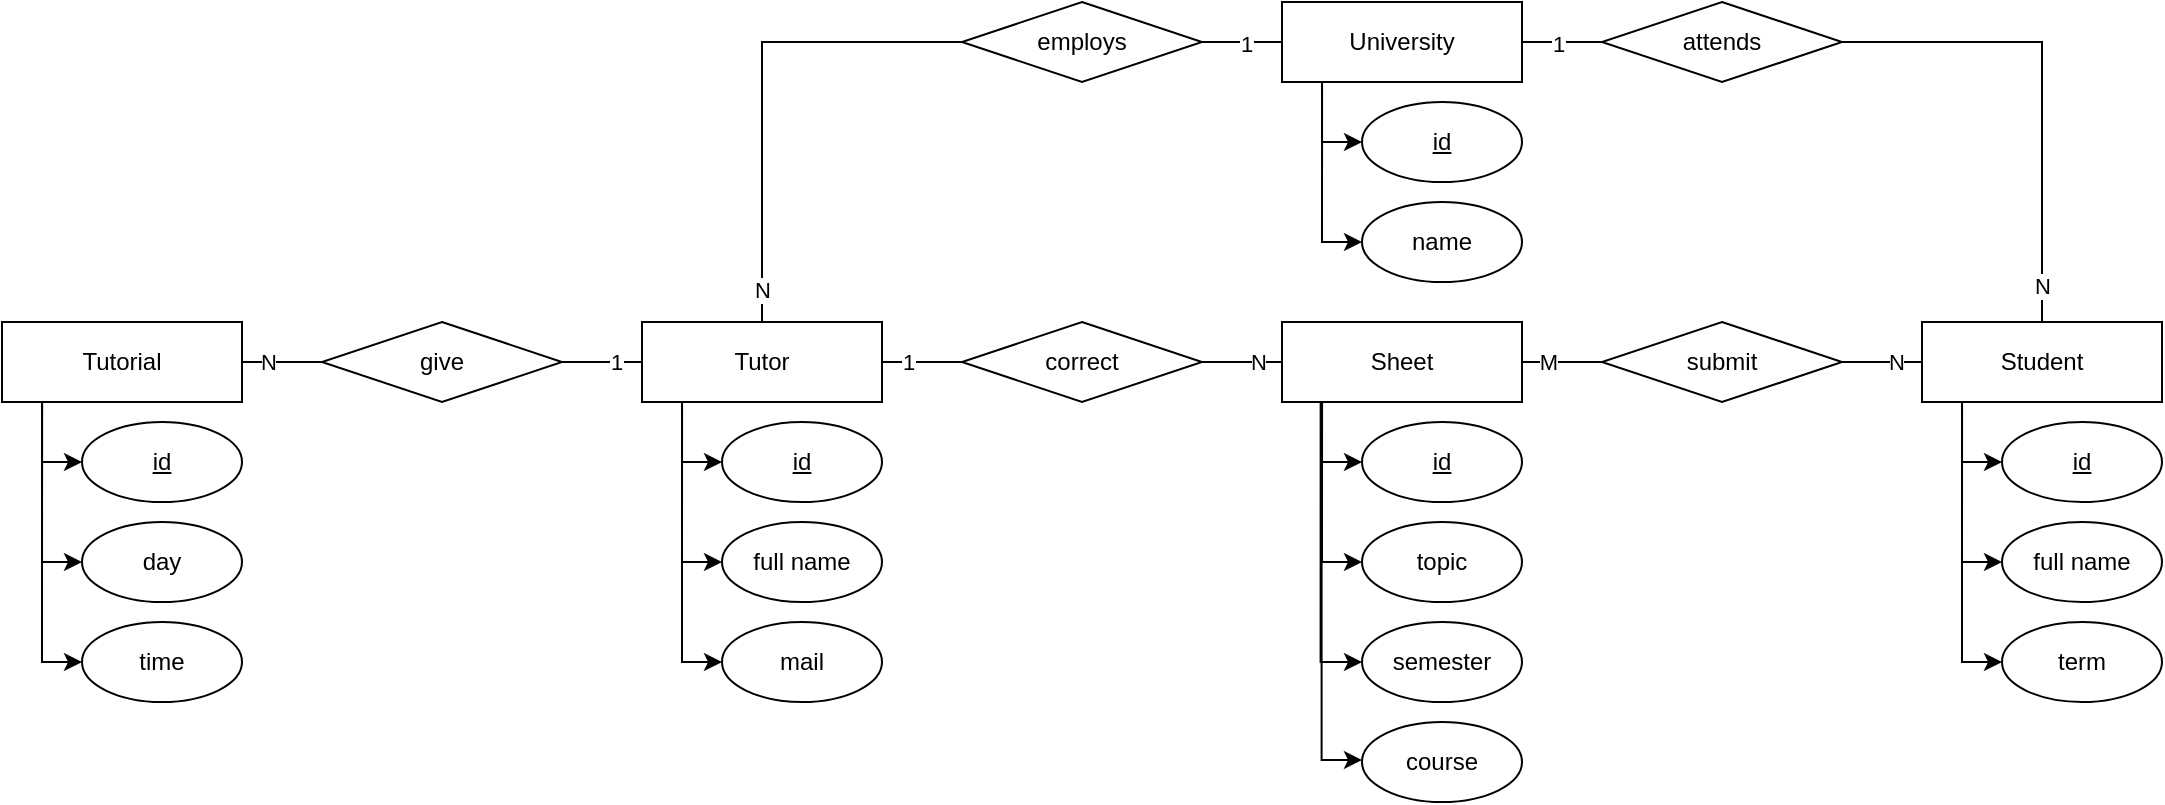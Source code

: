 <mxfile version="24.3.1" type="github">
  <diagram id="R2lEEEUBdFMjLlhIrx00" name="Page-1">
    <mxGraphModel dx="1568" dy="771" grid="1" gridSize="10" guides="1" tooltips="1" connect="1" arrows="1" fold="1" page="1" pageScale="1" pageWidth="850" pageHeight="1100" math="0" shadow="0" extFonts="Permanent Marker^https://fonts.googleapis.com/css?family=Permanent+Marker">
      <root>
        <mxCell id="0" />
        <mxCell id="1" parent="0" />
        <mxCell id="gZ1vzj1ZjjKUgdzOVnLU-6" style="edgeStyle=orthogonalEdgeStyle;rounded=0;orthogonalLoop=1;jettySize=auto;html=1;exitX=0.167;exitY=1.001;exitDx=0;exitDy=0;entryX=0;entryY=0.5;entryDx=0;entryDy=0;exitPerimeter=0;" edge="1" parent="1" source="gZ1vzj1ZjjKUgdzOVnLU-2" target="gZ1vzj1ZjjKUgdzOVnLU-5">
          <mxGeometry relative="1" as="geometry">
            <Array as="points">
              <mxPoint x="60" y="440" />
            </Array>
          </mxGeometry>
        </mxCell>
        <mxCell id="gZ1vzj1ZjjKUgdzOVnLU-7" style="edgeStyle=orthogonalEdgeStyle;rounded=0;orthogonalLoop=1;jettySize=auto;html=1;entryX=0;entryY=0.5;entryDx=0;entryDy=0;" edge="1" parent="1" target="gZ1vzj1ZjjKUgdzOVnLU-4">
          <mxGeometry relative="1" as="geometry">
            <mxPoint x="60" y="360" as="sourcePoint" />
            <Array as="points">
              <mxPoint x="60" y="360" />
              <mxPoint x="60" y="390" />
            </Array>
          </mxGeometry>
        </mxCell>
        <mxCell id="gZ1vzj1ZjjKUgdzOVnLU-24" style="edgeStyle=orthogonalEdgeStyle;rounded=0;orthogonalLoop=1;jettySize=auto;html=1;exitX=0.167;exitY=1.001;exitDx=0;exitDy=0;entryX=0;entryY=0.5;entryDx=0;entryDy=0;exitPerimeter=0;" edge="1" parent="1" source="gZ1vzj1ZjjKUgdzOVnLU-2" target="gZ1vzj1ZjjKUgdzOVnLU-23">
          <mxGeometry relative="1" as="geometry">
            <Array as="points">
              <mxPoint x="60" y="490" />
            </Array>
          </mxGeometry>
        </mxCell>
        <mxCell id="gZ1vzj1ZjjKUgdzOVnLU-2" value="Tutorial" style="whiteSpace=wrap;html=1;align=center;" vertex="1" parent="1">
          <mxGeometry x="40" y="320" width="120" height="40" as="geometry" />
        </mxCell>
        <mxCell id="gZ1vzj1ZjjKUgdzOVnLU-4" value="id" style="ellipse;whiteSpace=wrap;html=1;align=center;fontStyle=4;" vertex="1" parent="1">
          <mxGeometry x="80" y="370" width="80" height="40" as="geometry" />
        </mxCell>
        <mxCell id="gZ1vzj1ZjjKUgdzOVnLU-5" value="day" style="ellipse;whiteSpace=wrap;html=1;align=center;" vertex="1" parent="1">
          <mxGeometry x="80" y="420" width="80" height="40" as="geometry" />
        </mxCell>
        <mxCell id="gZ1vzj1ZjjKUgdzOVnLU-8" style="edgeStyle=orthogonalEdgeStyle;rounded=0;orthogonalLoop=1;jettySize=auto;html=1;exitX=0.167;exitY=1.001;exitDx=0;exitDy=0;entryX=0;entryY=0.5;entryDx=0;entryDy=0;exitPerimeter=0;" edge="1" source="gZ1vzj1ZjjKUgdzOVnLU-10" target="gZ1vzj1ZjjKUgdzOVnLU-12" parent="1">
          <mxGeometry relative="1" as="geometry">
            <Array as="points">
              <mxPoint x="380" y="440" />
            </Array>
          </mxGeometry>
        </mxCell>
        <mxCell id="gZ1vzj1ZjjKUgdzOVnLU-9" style="edgeStyle=orthogonalEdgeStyle;rounded=0;orthogonalLoop=1;jettySize=auto;html=1;entryX=0;entryY=0.5;entryDx=0;entryDy=0;" edge="1" target="gZ1vzj1ZjjKUgdzOVnLU-11" parent="1">
          <mxGeometry relative="1" as="geometry">
            <mxPoint x="380" y="360" as="sourcePoint" />
            <Array as="points">
              <mxPoint x="380" y="360" />
              <mxPoint x="380" y="390" />
            </Array>
          </mxGeometry>
        </mxCell>
        <mxCell id="gZ1vzj1ZjjKUgdzOVnLU-28" style="edgeStyle=orthogonalEdgeStyle;rounded=0;orthogonalLoop=1;jettySize=auto;html=1;entryX=0;entryY=0.5;entryDx=0;entryDy=0;entryPerimeter=0;" edge="1" parent="1" target="gZ1vzj1ZjjKUgdzOVnLU-29">
          <mxGeometry relative="1" as="geometry">
            <mxPoint x="380" y="360" as="sourcePoint" />
            <mxPoint x="400" y="490" as="targetPoint" />
            <Array as="points">
              <mxPoint x="380" y="490" />
            </Array>
          </mxGeometry>
        </mxCell>
        <mxCell id="gZ1vzj1ZjjKUgdzOVnLU-10" value="Tutor" style="whiteSpace=wrap;html=1;align=center;" vertex="1" parent="1">
          <mxGeometry x="360" y="320" width="120" height="40" as="geometry" />
        </mxCell>
        <mxCell id="gZ1vzj1ZjjKUgdzOVnLU-11" value="id" style="ellipse;whiteSpace=wrap;html=1;align=center;fontStyle=4;" vertex="1" parent="1">
          <mxGeometry x="400" y="370" width="80" height="40" as="geometry" />
        </mxCell>
        <mxCell id="gZ1vzj1ZjjKUgdzOVnLU-12" value="full name" style="ellipse;whiteSpace=wrap;html=1;align=center;" vertex="1" parent="1">
          <mxGeometry x="400" y="420" width="80" height="40" as="geometry" />
        </mxCell>
        <mxCell id="gZ1vzj1ZjjKUgdzOVnLU-13" style="edgeStyle=orthogonalEdgeStyle;rounded=0;orthogonalLoop=1;jettySize=auto;html=1;exitX=0.167;exitY=1.001;exitDx=0;exitDy=0;entryX=0;entryY=0.5;entryDx=0;entryDy=0;exitPerimeter=0;" edge="1" source="gZ1vzj1ZjjKUgdzOVnLU-15" target="gZ1vzj1ZjjKUgdzOVnLU-17" parent="1">
          <mxGeometry relative="1" as="geometry">
            <Array as="points">
              <mxPoint x="1020" y="440" />
            </Array>
          </mxGeometry>
        </mxCell>
        <mxCell id="gZ1vzj1ZjjKUgdzOVnLU-14" style="edgeStyle=orthogonalEdgeStyle;rounded=0;orthogonalLoop=1;jettySize=auto;html=1;entryX=0;entryY=0.5;entryDx=0;entryDy=0;" edge="1" target="gZ1vzj1ZjjKUgdzOVnLU-16" parent="1">
          <mxGeometry relative="1" as="geometry">
            <mxPoint x="1020" y="360" as="sourcePoint" />
            <Array as="points">
              <mxPoint x="1020" y="360" />
              <mxPoint x="1020" y="390" />
            </Array>
          </mxGeometry>
        </mxCell>
        <mxCell id="gZ1vzj1ZjjKUgdzOVnLU-30" style="edgeStyle=orthogonalEdgeStyle;rounded=0;orthogonalLoop=1;jettySize=auto;html=1;entryX=0;entryY=0.5;entryDx=0;entryDy=0;" edge="1" parent="1" target="gZ1vzj1ZjjKUgdzOVnLU-26">
          <mxGeometry relative="1" as="geometry">
            <mxPoint x="1020" y="360" as="sourcePoint" />
            <Array as="points">
              <mxPoint x="1020" y="360" />
              <mxPoint x="1020" y="490" />
            </Array>
          </mxGeometry>
        </mxCell>
        <mxCell id="gZ1vzj1ZjjKUgdzOVnLU-15" value="Student" style="whiteSpace=wrap;html=1;align=center;" vertex="1" parent="1">
          <mxGeometry x="1000" y="320" width="120" height="40" as="geometry" />
        </mxCell>
        <mxCell id="gZ1vzj1ZjjKUgdzOVnLU-16" value="id" style="ellipse;whiteSpace=wrap;html=1;align=center;fontStyle=4;" vertex="1" parent="1">
          <mxGeometry x="1040" y="370" width="80" height="40" as="geometry" />
        </mxCell>
        <mxCell id="gZ1vzj1ZjjKUgdzOVnLU-17" value="full name" style="ellipse;whiteSpace=wrap;html=1;align=center;" vertex="1" parent="1">
          <mxGeometry x="1040" y="420" width="80" height="40" as="geometry" />
        </mxCell>
        <mxCell id="gZ1vzj1ZjjKUgdzOVnLU-18" style="edgeStyle=orthogonalEdgeStyle;rounded=0;orthogonalLoop=1;jettySize=auto;html=1;exitX=0.167;exitY=1.001;exitDx=0;exitDy=0;entryX=0;entryY=0.5;entryDx=0;entryDy=0;exitPerimeter=0;" edge="1" source="gZ1vzj1ZjjKUgdzOVnLU-20" target="gZ1vzj1ZjjKUgdzOVnLU-22" parent="1">
          <mxGeometry relative="1" as="geometry">
            <Array as="points">
              <mxPoint x="700" y="440" />
            </Array>
          </mxGeometry>
        </mxCell>
        <mxCell id="gZ1vzj1ZjjKUgdzOVnLU-19" style="edgeStyle=orthogonalEdgeStyle;rounded=0;orthogonalLoop=1;jettySize=auto;html=1;entryX=0;entryY=0.5;entryDx=0;entryDy=0;" edge="1" target="gZ1vzj1ZjjKUgdzOVnLU-21" parent="1">
          <mxGeometry relative="1" as="geometry">
            <mxPoint x="700" y="360" as="sourcePoint" />
            <Array as="points">
              <mxPoint x="700" y="360" />
              <mxPoint x="700" y="390" />
            </Array>
          </mxGeometry>
        </mxCell>
        <mxCell id="gZ1vzj1ZjjKUgdzOVnLU-32" style="edgeStyle=orthogonalEdgeStyle;rounded=0;orthogonalLoop=1;jettySize=auto;html=1;exitX=0.165;exitY=1.025;exitDx=0;exitDy=0;entryX=0;entryY=0.5;entryDx=0;entryDy=0;exitPerimeter=0;" edge="1" parent="1">
          <mxGeometry relative="1" as="geometry">
            <mxPoint x="699.8" y="360" as="sourcePoint" />
            <mxPoint x="720" y="539" as="targetPoint" />
            <Array as="points">
              <mxPoint x="700" y="539" />
            </Array>
          </mxGeometry>
        </mxCell>
        <mxCell id="gZ1vzj1ZjjKUgdzOVnLU-33" style="edgeStyle=orthogonalEdgeStyle;rounded=0;orthogonalLoop=1;jettySize=auto;html=1;exitX=0.161;exitY=0.996;exitDx=0;exitDy=0;entryX=0;entryY=0.5;entryDx=0;entryDy=0;exitPerimeter=0;" edge="1" parent="1" source="gZ1vzj1ZjjKUgdzOVnLU-20" target="gZ1vzj1ZjjKUgdzOVnLU-27">
          <mxGeometry relative="1" as="geometry">
            <Array as="points">
              <mxPoint x="699" y="490" />
            </Array>
          </mxGeometry>
        </mxCell>
        <mxCell id="gZ1vzj1ZjjKUgdzOVnLU-20" value="Sheet" style="whiteSpace=wrap;html=1;align=center;" vertex="1" parent="1">
          <mxGeometry x="680" y="320" width="120" height="40" as="geometry" />
        </mxCell>
        <mxCell id="gZ1vzj1ZjjKUgdzOVnLU-21" value="id" style="ellipse;whiteSpace=wrap;html=1;align=center;fontStyle=4;" vertex="1" parent="1">
          <mxGeometry x="720" y="370" width="80" height="40" as="geometry" />
        </mxCell>
        <mxCell id="gZ1vzj1ZjjKUgdzOVnLU-22" value="topic" style="ellipse;whiteSpace=wrap;html=1;align=center;" vertex="1" parent="1">
          <mxGeometry x="720" y="420" width="80" height="40" as="geometry" />
        </mxCell>
        <mxCell id="gZ1vzj1ZjjKUgdzOVnLU-23" value="time" style="ellipse;whiteSpace=wrap;html=1;align=center;" vertex="1" parent="1">
          <mxGeometry x="80" y="470" width="80" height="40" as="geometry" />
        </mxCell>
        <mxCell id="gZ1vzj1ZjjKUgdzOVnLU-26" value="term" style="ellipse;whiteSpace=wrap;html=1;align=center;" vertex="1" parent="1">
          <mxGeometry x="1040" y="470" width="80" height="40" as="geometry" />
        </mxCell>
        <mxCell id="gZ1vzj1ZjjKUgdzOVnLU-27" value="semester" style="ellipse;whiteSpace=wrap;html=1;align=center;" vertex="1" parent="1">
          <mxGeometry x="720" y="470" width="80" height="40" as="geometry" />
        </mxCell>
        <mxCell id="gZ1vzj1ZjjKUgdzOVnLU-29" value="mail" style="ellipse;whiteSpace=wrap;html=1;align=center;" vertex="1" parent="1">
          <mxGeometry x="400" y="470" width="80" height="40" as="geometry" />
        </mxCell>
        <mxCell id="gZ1vzj1ZjjKUgdzOVnLU-31" value="course" style="ellipse;whiteSpace=wrap;html=1;align=center;" vertex="1" parent="1">
          <mxGeometry x="720" y="520" width="80" height="40" as="geometry" />
        </mxCell>
        <mxCell id="gZ1vzj1ZjjKUgdzOVnLU-34" value="give" style="shape=rhombus;perimeter=rhombusPerimeter;whiteSpace=wrap;html=1;align=center;" vertex="1" parent="1">
          <mxGeometry x="200" y="320" width="120" height="40" as="geometry" />
        </mxCell>
        <mxCell id="gZ1vzj1ZjjKUgdzOVnLU-37" value="" style="endArrow=none;html=1;rounded=0;exitX=1;exitY=0.5;exitDx=0;exitDy=0;" edge="1" parent="1" source="gZ1vzj1ZjjKUgdzOVnLU-34" target="gZ1vzj1ZjjKUgdzOVnLU-10">
          <mxGeometry relative="1" as="geometry">
            <mxPoint x="330" y="310" as="sourcePoint" />
            <mxPoint x="360" y="340" as="targetPoint" />
          </mxGeometry>
        </mxCell>
        <mxCell id="gZ1vzj1ZjjKUgdzOVnLU-42" value="1" style="edgeLabel;html=1;align=center;verticalAlign=middle;resizable=0;points=[];" vertex="1" connectable="0" parent="gZ1vzj1ZjjKUgdzOVnLU-37">
          <mxGeometry x="0.33" relative="1" as="geometry">
            <mxPoint as="offset" />
          </mxGeometry>
        </mxCell>
        <mxCell id="gZ1vzj1ZjjKUgdzOVnLU-44" value="" style="endArrow=none;html=1;rounded=0;exitX=1;exitY=0.5;exitDx=0;exitDy=0;entryX=0;entryY=0.5;entryDx=0;entryDy=0;" edge="1" parent="1" source="gZ1vzj1ZjjKUgdzOVnLU-2" target="gZ1vzj1ZjjKUgdzOVnLU-34">
          <mxGeometry width="50" height="50" relative="1" as="geometry">
            <mxPoint x="190" y="310" as="sourcePoint" />
            <mxPoint x="240" y="260" as="targetPoint" />
          </mxGeometry>
        </mxCell>
        <mxCell id="gZ1vzj1ZjjKUgdzOVnLU-45" value="N" style="edgeLabel;html=1;align=center;verticalAlign=middle;resizable=0;points=[];" vertex="1" connectable="0" parent="gZ1vzj1ZjjKUgdzOVnLU-44">
          <mxGeometry x="-0.37" relative="1" as="geometry">
            <mxPoint as="offset" />
          </mxGeometry>
        </mxCell>
        <mxCell id="gZ1vzj1ZjjKUgdzOVnLU-46" value="correct" style="shape=rhombus;perimeter=rhombusPerimeter;whiteSpace=wrap;html=1;align=center;" vertex="1" parent="1">
          <mxGeometry x="520" y="320" width="120" height="40" as="geometry" />
        </mxCell>
        <mxCell id="gZ1vzj1ZjjKUgdzOVnLU-47" value="" style="endArrow=none;html=1;rounded=0;exitX=1;exitY=0.5;exitDx=0;exitDy=0;entryX=0;entryY=0.5;entryDx=0;entryDy=0;" edge="1" parent="1" source="gZ1vzj1ZjjKUgdzOVnLU-10" target="gZ1vzj1ZjjKUgdzOVnLU-46">
          <mxGeometry width="50" height="50" relative="1" as="geometry">
            <mxPoint x="470" y="290" as="sourcePoint" />
            <mxPoint x="520" y="240" as="targetPoint" />
          </mxGeometry>
        </mxCell>
        <mxCell id="gZ1vzj1ZjjKUgdzOVnLU-49" value="1" style="edgeLabel;html=1;align=center;verticalAlign=middle;resizable=0;points=[];" vertex="1" connectable="0" parent="gZ1vzj1ZjjKUgdzOVnLU-47">
          <mxGeometry x="-0.338" relative="1" as="geometry">
            <mxPoint as="offset" />
          </mxGeometry>
        </mxCell>
        <mxCell id="gZ1vzj1ZjjKUgdzOVnLU-48" value="" style="endArrow=none;html=1;rounded=0;exitX=1;exitY=0.5;exitDx=0;exitDy=0;entryX=0;entryY=0.5;entryDx=0;entryDy=0;" edge="1" parent="1" source="gZ1vzj1ZjjKUgdzOVnLU-46" target="gZ1vzj1ZjjKUgdzOVnLU-20">
          <mxGeometry width="50" height="50" relative="1" as="geometry">
            <mxPoint x="490" y="350" as="sourcePoint" />
            <mxPoint x="530" y="350" as="targetPoint" />
          </mxGeometry>
        </mxCell>
        <mxCell id="gZ1vzj1ZjjKUgdzOVnLU-50" value="N" style="edgeLabel;html=1;align=center;verticalAlign=middle;resizable=0;points=[];" vertex="1" connectable="0" parent="gZ1vzj1ZjjKUgdzOVnLU-48">
          <mxGeometry x="0.4" y="1" relative="1" as="geometry">
            <mxPoint y="1" as="offset" />
          </mxGeometry>
        </mxCell>
        <mxCell id="gZ1vzj1ZjjKUgdzOVnLU-51" value="submit" style="shape=rhombus;perimeter=rhombusPerimeter;whiteSpace=wrap;html=1;align=center;" vertex="1" parent="1">
          <mxGeometry x="840" y="320" width="120" height="40" as="geometry" />
        </mxCell>
        <mxCell id="gZ1vzj1ZjjKUgdzOVnLU-52" value="" style="endArrow=none;html=1;rounded=0;exitX=1;exitY=0.5;exitDx=0;exitDy=0;entryX=0;entryY=0.5;entryDx=0;entryDy=0;" edge="1" parent="1" source="gZ1vzj1ZjjKUgdzOVnLU-20" target="gZ1vzj1ZjjKUgdzOVnLU-51">
          <mxGeometry width="50" height="50" relative="1" as="geometry">
            <mxPoint x="780" y="300" as="sourcePoint" />
            <mxPoint x="830" y="250" as="targetPoint" />
          </mxGeometry>
        </mxCell>
        <mxCell id="gZ1vzj1ZjjKUgdzOVnLU-55" value="M" style="edgeLabel;html=1;align=center;verticalAlign=middle;resizable=0;points=[];" vertex="1" connectable="0" parent="gZ1vzj1ZjjKUgdzOVnLU-52">
          <mxGeometry x="-0.35" y="1" relative="1" as="geometry">
            <mxPoint y="1" as="offset" />
          </mxGeometry>
        </mxCell>
        <mxCell id="gZ1vzj1ZjjKUgdzOVnLU-53" value="" style="endArrow=none;html=1;rounded=0;exitX=1;exitY=0.5;exitDx=0;exitDy=0;entryX=0;entryY=0.5;entryDx=0;entryDy=0;" edge="1" parent="1" source="gZ1vzj1ZjjKUgdzOVnLU-51" target="gZ1vzj1ZjjKUgdzOVnLU-15">
          <mxGeometry width="50" height="50" relative="1" as="geometry">
            <mxPoint x="810" y="350" as="sourcePoint" />
            <mxPoint x="850" y="350" as="targetPoint" />
          </mxGeometry>
        </mxCell>
        <mxCell id="gZ1vzj1ZjjKUgdzOVnLU-54" value="N" style="edgeLabel;html=1;align=center;verticalAlign=middle;resizable=0;points=[];" vertex="1" connectable="0" parent="gZ1vzj1ZjjKUgdzOVnLU-53">
          <mxGeometry x="0.336" y="-1" relative="1" as="geometry">
            <mxPoint y="-1" as="offset" />
          </mxGeometry>
        </mxCell>
        <mxCell id="gZ1vzj1ZjjKUgdzOVnLU-56" style="edgeStyle=orthogonalEdgeStyle;rounded=0;orthogonalLoop=1;jettySize=auto;html=1;exitX=0.167;exitY=1.001;exitDx=0;exitDy=0;entryX=0;entryY=0.5;entryDx=0;entryDy=0;exitPerimeter=0;" edge="1" source="gZ1vzj1ZjjKUgdzOVnLU-59" target="gZ1vzj1ZjjKUgdzOVnLU-61" parent="1">
          <mxGeometry relative="1" as="geometry">
            <Array as="points">
              <mxPoint x="700" y="280" />
            </Array>
          </mxGeometry>
        </mxCell>
        <mxCell id="gZ1vzj1ZjjKUgdzOVnLU-57" style="edgeStyle=orthogonalEdgeStyle;rounded=0;orthogonalLoop=1;jettySize=auto;html=1;entryX=0;entryY=0.5;entryDx=0;entryDy=0;" edge="1" target="gZ1vzj1ZjjKUgdzOVnLU-60" parent="1">
          <mxGeometry relative="1" as="geometry">
            <mxPoint x="700" y="200" as="sourcePoint" />
            <Array as="points">
              <mxPoint x="700" y="200" />
              <mxPoint x="700" y="230" />
            </Array>
          </mxGeometry>
        </mxCell>
        <mxCell id="gZ1vzj1ZjjKUgdzOVnLU-59" value="University" style="whiteSpace=wrap;html=1;align=center;" vertex="1" parent="1">
          <mxGeometry x="680" y="160" width="120" height="40" as="geometry" />
        </mxCell>
        <mxCell id="gZ1vzj1ZjjKUgdzOVnLU-60" value="id" style="ellipse;whiteSpace=wrap;html=1;align=center;fontStyle=4;" vertex="1" parent="1">
          <mxGeometry x="720" y="210" width="80" height="40" as="geometry" />
        </mxCell>
        <mxCell id="gZ1vzj1ZjjKUgdzOVnLU-61" value="name" style="ellipse;whiteSpace=wrap;html=1;align=center;" vertex="1" parent="1">
          <mxGeometry x="720" y="260" width="80" height="40" as="geometry" />
        </mxCell>
        <mxCell id="gZ1vzj1ZjjKUgdzOVnLU-64" value="attends" style="shape=rhombus;perimeter=rhombusPerimeter;whiteSpace=wrap;html=1;align=center;" vertex="1" parent="1">
          <mxGeometry x="840" y="160" width="120" height="40" as="geometry" />
        </mxCell>
        <mxCell id="gZ1vzj1ZjjKUgdzOVnLU-65" value="employs" style="shape=rhombus;perimeter=rhombusPerimeter;whiteSpace=wrap;html=1;align=center;" vertex="1" parent="1">
          <mxGeometry x="520" y="160" width="120" height="40" as="geometry" />
        </mxCell>
        <mxCell id="gZ1vzj1ZjjKUgdzOVnLU-66" value="" style="endArrow=none;html=1;rounded=0;entryX=0;entryY=0.5;entryDx=0;entryDy=0;exitX=0.5;exitY=0;exitDx=0;exitDy=0;edgeStyle=orthogonalEdgeStyle;" edge="1" parent="1" source="gZ1vzj1ZjjKUgdzOVnLU-10" target="gZ1vzj1ZjjKUgdzOVnLU-65">
          <mxGeometry width="50" height="50" relative="1" as="geometry">
            <mxPoint x="400" y="240" as="sourcePoint" />
            <mxPoint x="450" y="190" as="targetPoint" />
          </mxGeometry>
        </mxCell>
        <mxCell id="gZ1vzj1ZjjKUgdzOVnLU-71" value="N" style="edgeLabel;html=1;align=center;verticalAlign=middle;resizable=0;points=[];" vertex="1" connectable="0" parent="gZ1vzj1ZjjKUgdzOVnLU-66">
          <mxGeometry x="-0.862" relative="1" as="geometry">
            <mxPoint as="offset" />
          </mxGeometry>
        </mxCell>
        <mxCell id="gZ1vzj1ZjjKUgdzOVnLU-67" value="" style="endArrow=none;html=1;rounded=0;entryX=1;entryY=0.5;entryDx=0;entryDy=0;exitX=0.5;exitY=0;exitDx=0;exitDy=0;edgeStyle=orthogonalEdgeStyle;" edge="1" parent="1" source="gZ1vzj1ZjjKUgdzOVnLU-15" target="gZ1vzj1ZjjKUgdzOVnLU-64">
          <mxGeometry width="50" height="50" relative="1" as="geometry">
            <mxPoint x="1040" y="280" as="sourcePoint" />
            <mxPoint x="1140" y="140" as="targetPoint" />
          </mxGeometry>
        </mxCell>
        <mxCell id="gZ1vzj1ZjjKUgdzOVnLU-73" value="N" style="edgeLabel;html=1;align=center;verticalAlign=middle;resizable=0;points=[];" vertex="1" connectable="0" parent="gZ1vzj1ZjjKUgdzOVnLU-67">
          <mxGeometry x="-0.851" relative="1" as="geometry">
            <mxPoint as="offset" />
          </mxGeometry>
        </mxCell>
        <mxCell id="gZ1vzj1ZjjKUgdzOVnLU-68" value="" style="endArrow=none;html=1;rounded=0;entryX=1;entryY=0.5;entryDx=0;entryDy=0;exitX=0;exitY=0.5;exitDx=0;exitDy=0;" edge="1" parent="1" source="gZ1vzj1ZjjKUgdzOVnLU-59" target="gZ1vzj1ZjjKUgdzOVnLU-65">
          <mxGeometry width="50" height="50" relative="1" as="geometry">
            <mxPoint x="430" y="330" as="sourcePoint" />
            <mxPoint x="530" y="190" as="targetPoint" />
          </mxGeometry>
        </mxCell>
        <mxCell id="gZ1vzj1ZjjKUgdzOVnLU-70" value="1" style="edgeLabel;html=1;align=center;verticalAlign=middle;resizable=0;points=[];" vertex="1" connectable="0" parent="gZ1vzj1ZjjKUgdzOVnLU-68">
          <mxGeometry x="-0.083" y="1" relative="1" as="geometry">
            <mxPoint as="offset" />
          </mxGeometry>
        </mxCell>
        <mxCell id="gZ1vzj1ZjjKUgdzOVnLU-69" value="" style="endArrow=none;html=1;rounded=0;entryX=1;entryY=0.5;entryDx=0;entryDy=0;exitX=0;exitY=0.5;exitDx=0;exitDy=0;" edge="1" parent="1" source="gZ1vzj1ZjjKUgdzOVnLU-64" target="gZ1vzj1ZjjKUgdzOVnLU-59">
          <mxGeometry width="50" height="50" relative="1" as="geometry">
            <mxPoint x="690" y="190" as="sourcePoint" />
            <mxPoint x="650" y="190" as="targetPoint" />
          </mxGeometry>
        </mxCell>
        <mxCell id="gZ1vzj1ZjjKUgdzOVnLU-72" value="1" style="edgeLabel;html=1;align=center;verticalAlign=middle;resizable=0;points=[];" vertex="1" connectable="0" parent="gZ1vzj1ZjjKUgdzOVnLU-69">
          <mxGeometry x="0.124" y="1" relative="1" as="geometry">
            <mxPoint as="offset" />
          </mxGeometry>
        </mxCell>
      </root>
    </mxGraphModel>
  </diagram>
</mxfile>
